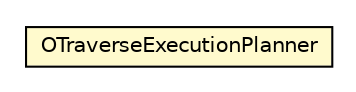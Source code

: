 #!/usr/local/bin/dot
#
# Class diagram 
# Generated by UMLGraph version R5_6-24-gf6e263 (http://www.umlgraph.org/)
#

digraph G {
	edge [fontname="Helvetica",fontsize=10,labelfontname="Helvetica",labelfontsize=10];
	node [fontname="Helvetica",fontsize=10,shape=plaintext];
	nodesep=0.25;
	ranksep=0.5;
	// com.orientechnologies.orient.core.sql.executor.OTraverseExecutionPlanner
	c7286089 [label=<<table title="com.orientechnologies.orient.core.sql.executor.OTraverseExecutionPlanner" border="0" cellborder="1" cellspacing="0" cellpadding="2" port="p" bgcolor="lemonChiffon" href="./OTraverseExecutionPlanner.html">
		<tr><td><table border="0" cellspacing="0" cellpadding="1">
<tr><td align="center" balign="center"> OTraverseExecutionPlanner </td></tr>
		</table></td></tr>
		</table>>, URL="./OTraverseExecutionPlanner.html", fontname="Helvetica", fontcolor="black", fontsize=10.0];
}

